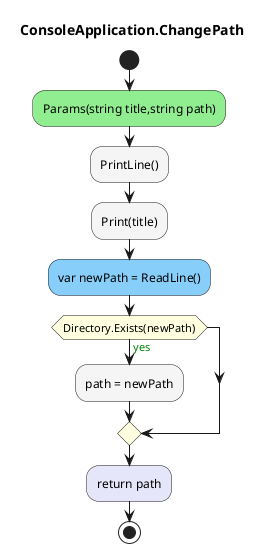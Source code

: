 @startuml ConsoleApplication.ChangePath
title ConsoleApplication.ChangePath
start
#LightGreen:Params(string title,string path);
#WhiteSmoke:PrintLine();
#WhiteSmoke:Print(title);
#LightSkyBlue:var newPath = ReadLine();
#LightYellow:if (Directory.Exists(newPath)) then (<color:green>yes)
        #WhiteSmoke:path = newPath;
endif
#Lavender:return path;
stop
@enduml
